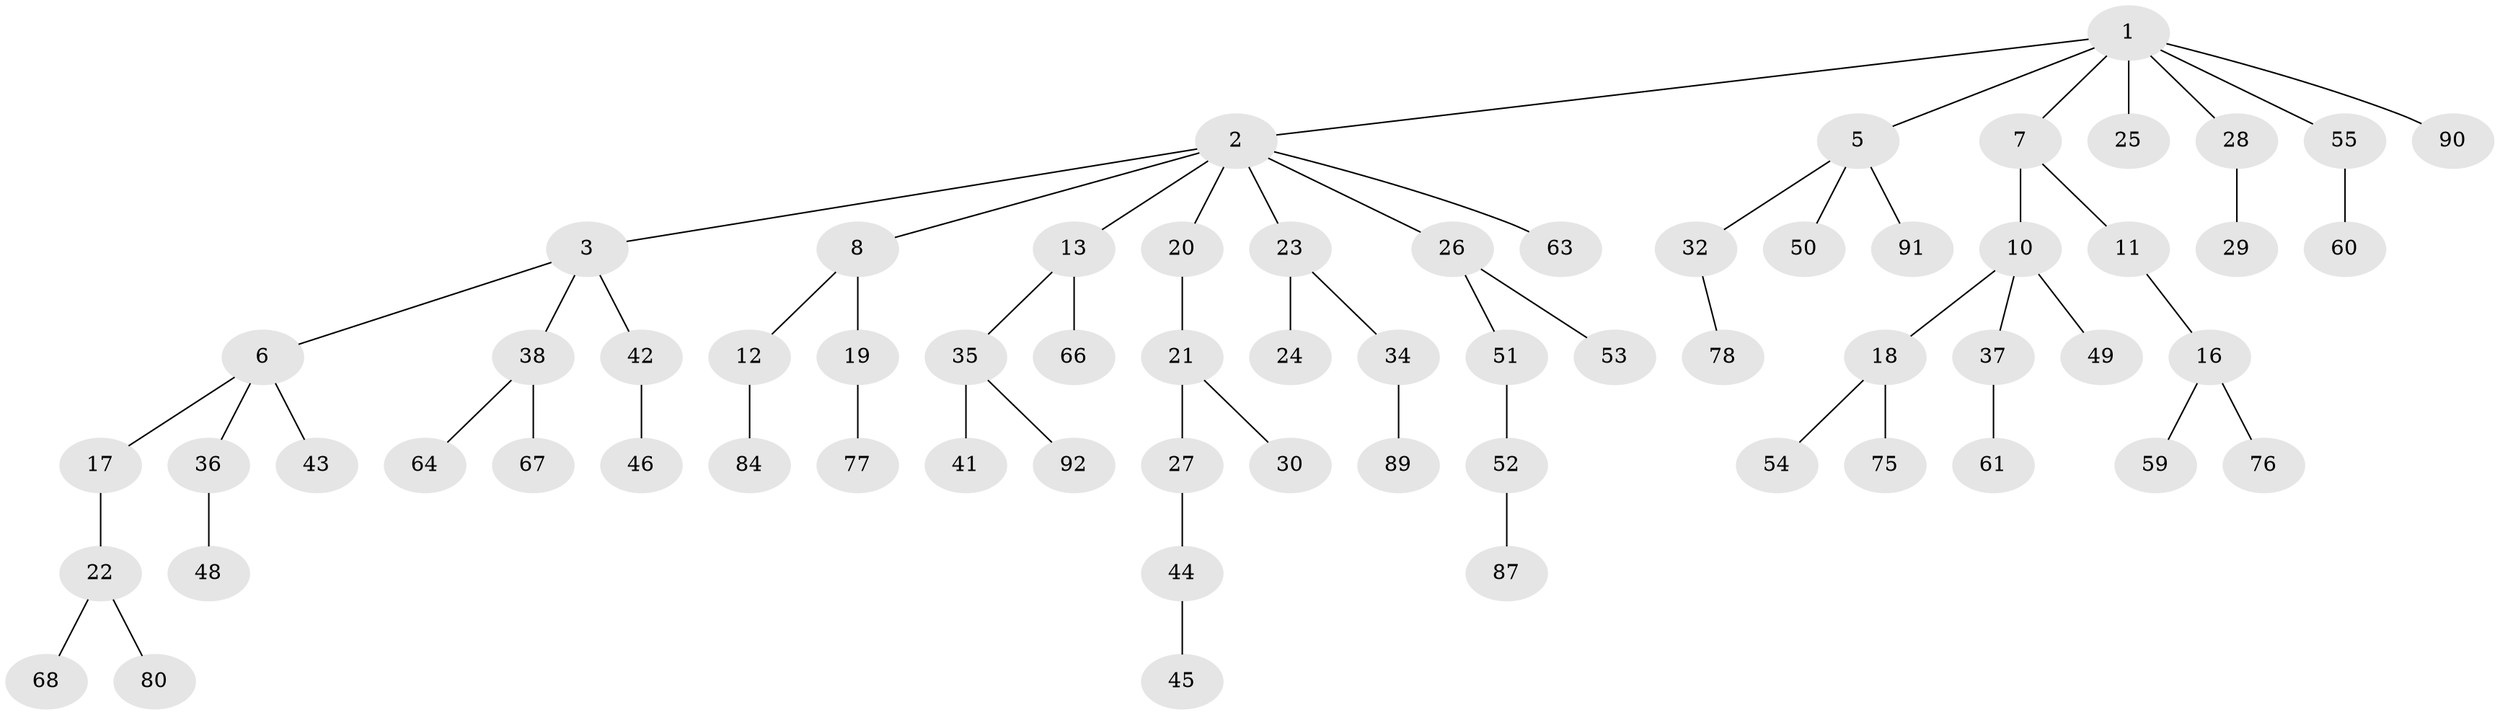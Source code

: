 // Generated by graph-tools (version 1.1) at 2025/24/03/03/25 07:24:08]
// undirected, 65 vertices, 64 edges
graph export_dot {
graph [start="1"]
  node [color=gray90,style=filled];
  1 [super="+4"];
  2 [super="+14"];
  3 [super="+39"];
  5 [super="+31"];
  6 [super="+9"];
  7;
  8 [super="+65"];
  10 [super="+71"];
  11 [super="+74"];
  12 [super="+56"];
  13 [super="+15"];
  16 [super="+47"];
  17;
  18 [super="+40"];
  19;
  20 [super="+62"];
  21;
  22 [super="+57"];
  23;
  24;
  25;
  26;
  27 [super="+88"];
  28;
  29 [super="+33"];
  30 [super="+81"];
  32 [super="+85"];
  34 [super="+58"];
  35;
  36 [super="+70"];
  37;
  38;
  41;
  42;
  43 [super="+72"];
  44 [super="+69"];
  45;
  46 [super="+79"];
  48;
  49;
  50 [super="+82"];
  51;
  52;
  53 [super="+73"];
  54;
  55;
  59;
  60;
  61;
  63;
  64;
  66;
  67;
  68;
  75;
  76 [super="+83"];
  77;
  78 [super="+86"];
  80;
  84;
  87;
  89;
  90;
  91 [super="+93"];
  92;
  1 -- 2;
  1 -- 5;
  1 -- 7;
  1 -- 90;
  1 -- 28;
  1 -- 25;
  1 -- 55;
  2 -- 3;
  2 -- 8;
  2 -- 13;
  2 -- 20;
  2 -- 26;
  2 -- 23;
  2 -- 63;
  3 -- 6;
  3 -- 38;
  3 -- 42;
  5 -- 32;
  5 -- 91;
  5 -- 50;
  6 -- 17;
  6 -- 43;
  6 -- 36;
  7 -- 10;
  7 -- 11;
  8 -- 12;
  8 -- 19;
  10 -- 18;
  10 -- 37;
  10 -- 49;
  11 -- 16;
  12 -- 84;
  13 -- 66;
  13 -- 35;
  16 -- 59;
  16 -- 76;
  17 -- 22;
  18 -- 54;
  18 -- 75;
  19 -- 77;
  20 -- 21;
  21 -- 27;
  21 -- 30;
  22 -- 68;
  22 -- 80;
  23 -- 24;
  23 -- 34;
  26 -- 51;
  26 -- 53;
  27 -- 44;
  28 -- 29;
  32 -- 78;
  34 -- 89;
  35 -- 41;
  35 -- 92;
  36 -- 48;
  37 -- 61;
  38 -- 64;
  38 -- 67;
  42 -- 46;
  44 -- 45;
  51 -- 52;
  52 -- 87;
  55 -- 60;
}
